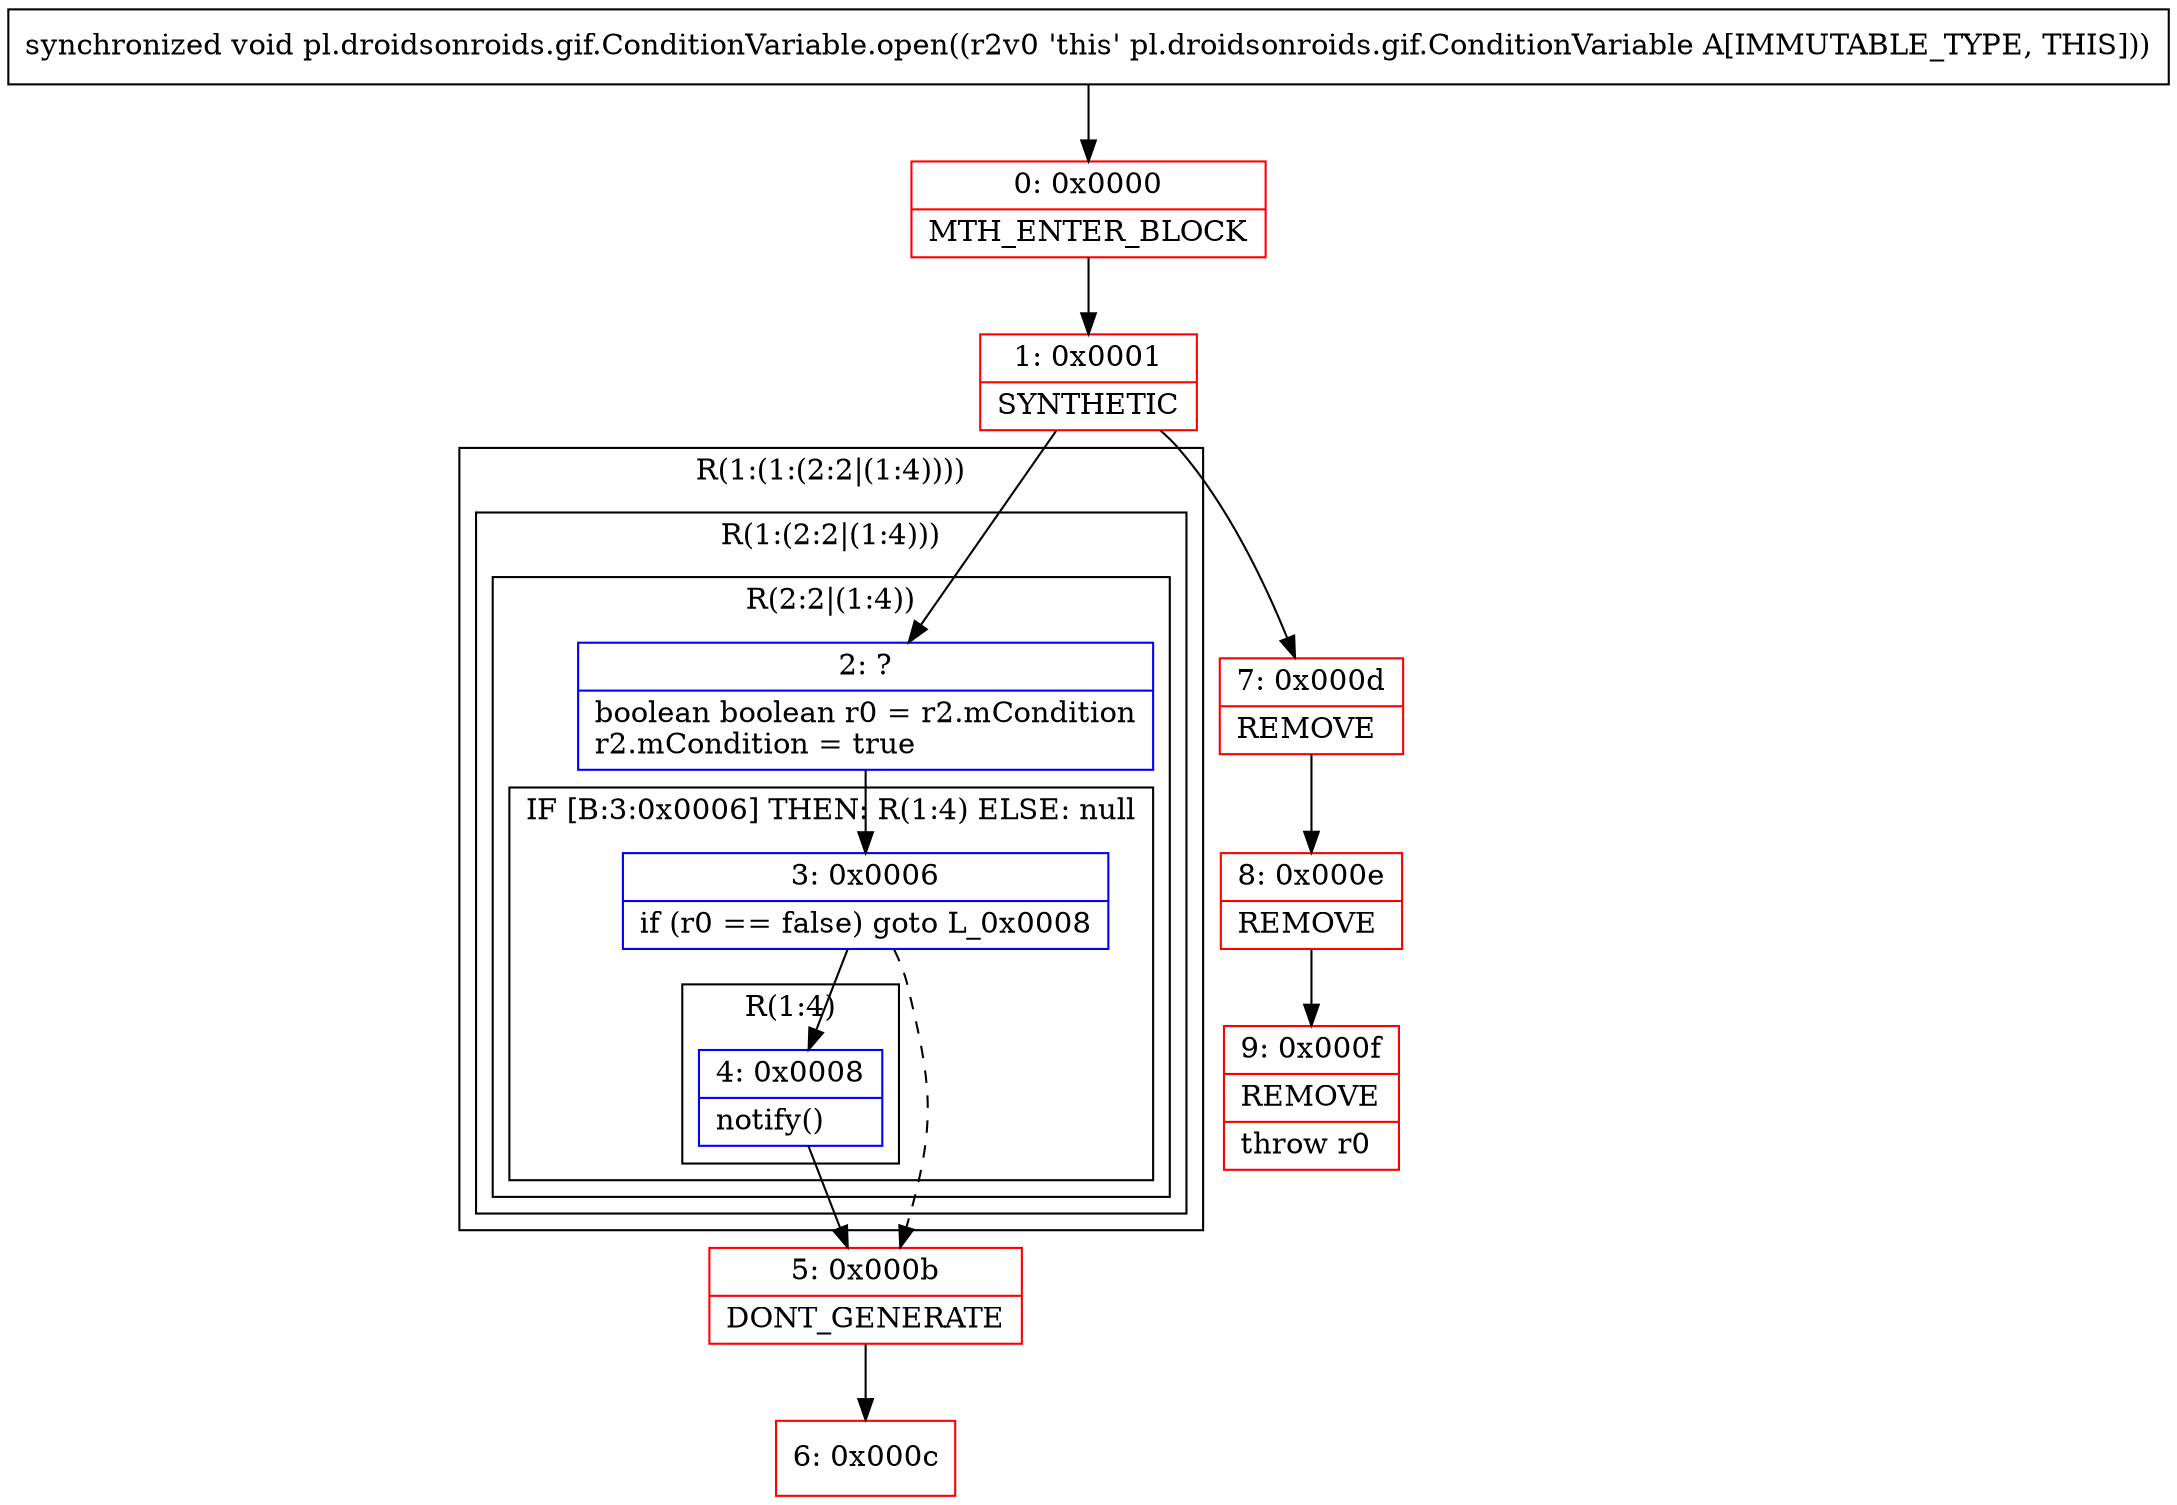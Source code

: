 digraph "CFG forpl.droidsonroids.gif.ConditionVariable.open()V" {
subgraph cluster_Region_47743387 {
label = "R(1:(1:(2:2|(1:4))))";
node [shape=record,color=blue];
subgraph cluster_Region_541770144 {
label = "R(1:(2:2|(1:4)))";
node [shape=record,color=blue];
subgraph cluster_Region_471522456 {
label = "R(2:2|(1:4))";
node [shape=record,color=blue];
Node_2 [shape=record,label="{2\:\ ?|boolean boolean r0 = r2.mCondition\lr2.mCondition = true\l}"];
subgraph cluster_IfRegion_266904582 {
label = "IF [B:3:0x0006] THEN: R(1:4) ELSE: null";
node [shape=record,color=blue];
Node_3 [shape=record,label="{3\:\ 0x0006|if (r0 == false) goto L_0x0008\l}"];
subgraph cluster_Region_1361719603 {
label = "R(1:4)";
node [shape=record,color=blue];
Node_4 [shape=record,label="{4\:\ 0x0008|notify()\l}"];
}
}
}
}
}
Node_0 [shape=record,color=red,label="{0\:\ 0x0000|MTH_ENTER_BLOCK\l}"];
Node_1 [shape=record,color=red,label="{1\:\ 0x0001|SYNTHETIC\l}"];
Node_5 [shape=record,color=red,label="{5\:\ 0x000b|DONT_GENERATE\l}"];
Node_6 [shape=record,color=red,label="{6\:\ 0x000c}"];
Node_7 [shape=record,color=red,label="{7\:\ 0x000d|REMOVE\l}"];
Node_8 [shape=record,color=red,label="{8\:\ 0x000e|REMOVE\l}"];
Node_9 [shape=record,color=red,label="{9\:\ 0x000f|REMOVE\l|throw r0\l}"];
MethodNode[shape=record,label="{synchronized void pl.droidsonroids.gif.ConditionVariable.open((r2v0 'this' pl.droidsonroids.gif.ConditionVariable A[IMMUTABLE_TYPE, THIS])) }"];
MethodNode -> Node_0;
Node_2 -> Node_3;
Node_3 -> Node_4;
Node_3 -> Node_5[style=dashed];
Node_4 -> Node_5;
Node_0 -> Node_1;
Node_1 -> Node_2;
Node_1 -> Node_7;
Node_5 -> Node_6;
Node_7 -> Node_8;
Node_8 -> Node_9;
}

